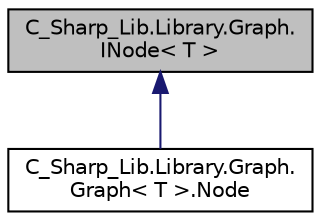 digraph "C_Sharp_Lib.Library.Graph.INode&lt; T &gt;"
{
 // LATEX_PDF_SIZE
  edge [fontname="Helvetica",fontsize="10",labelfontname="Helvetica",labelfontsize="10"];
  node [fontname="Helvetica",fontsize="10",shape=record];
  Node1 [label="C_Sharp_Lib.Library.Graph.\lINode\< T \>",height=0.2,width=0.4,color="black", fillcolor="grey75", style="filled", fontcolor="black",tooltip=" "];
  Node1 -> Node2 [dir="back",color="midnightblue",fontsize="10",style="solid",fontname="Helvetica"];
  Node2 [label="C_Sharp_Lib.Library.Graph.\lGraph\< T \>.Node",height=0.2,width=0.4,color="black", fillcolor="white", style="filled",URL="$class_c___sharp___lib_1_1_library_1_1_graph_1_1_graph_1_1_node.html",tooltip=" "];
}
